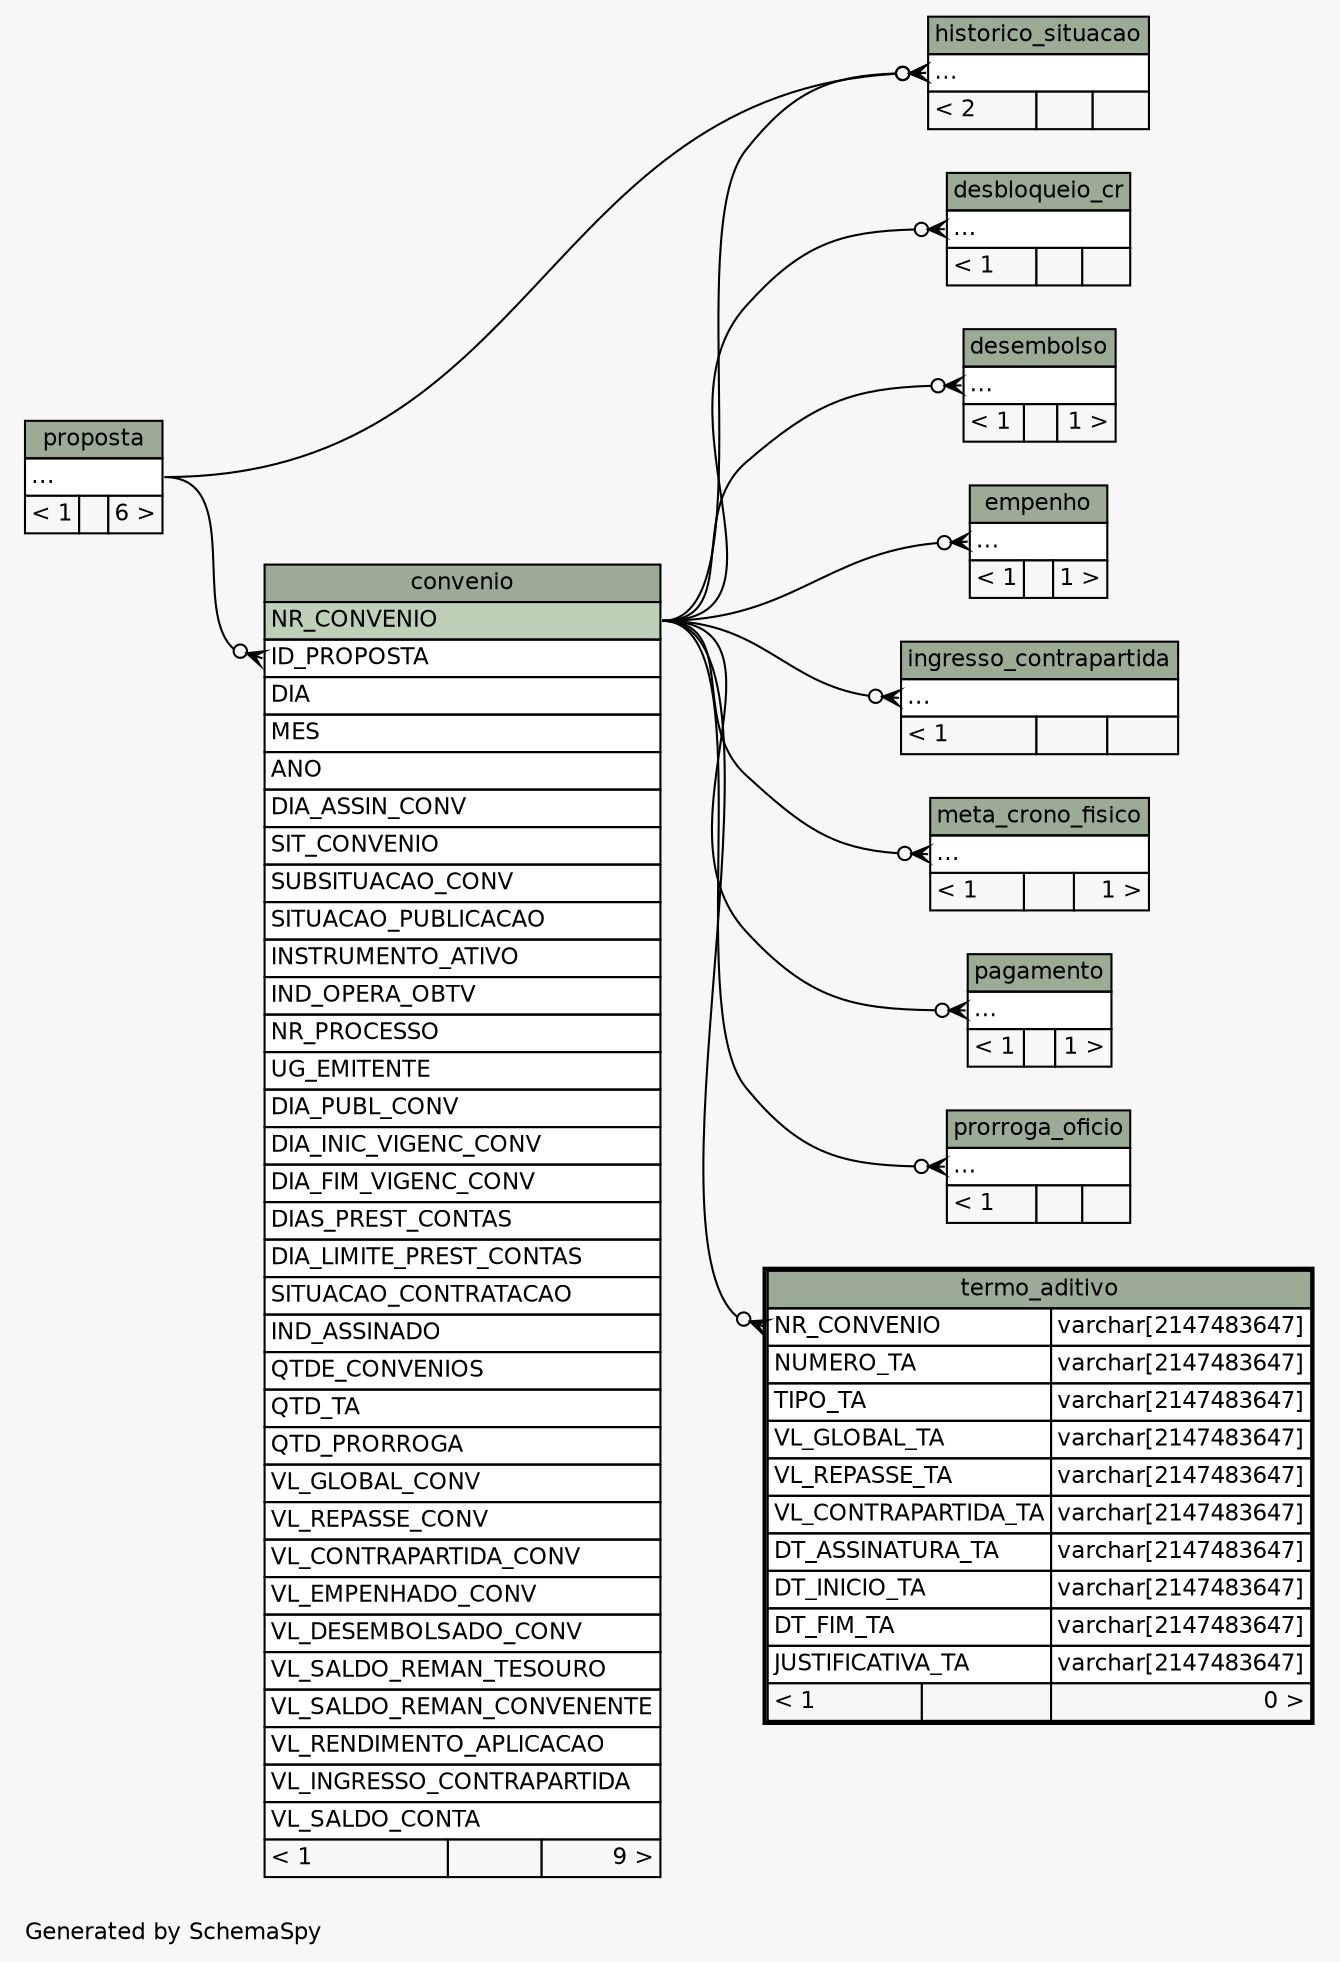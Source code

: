 // dot 2.38.0 on Windows 10 10.0
// SchemaSpy rev 590
digraph "twoDegreesRelationshipsDiagram" {
  graph [
    rankdir="RL"
    bgcolor="#f7f7f7"
    label="\nGenerated by SchemaSpy"
    labeljust="l"
    nodesep="0.18"
    ranksep="0.46"
    fontname="Helvetica"
    fontsize="11"
  ];
  node [
    fontname="Helvetica"
    fontsize="11"
    shape="plaintext"
  ];
  edge [
    arrowsize="0.8"
  ];
  "convenio":"ID_PROPOSTA":w -> "proposta":"elipses":e [arrowhead=none dir=back arrowtail=crowodot];
  "desbloqueio_cr":"elipses":w -> "convenio":"NR_CONVENIO":e [arrowhead=none dir=back arrowtail=crowodot];
  "desembolso":"elipses":w -> "convenio":"NR_CONVENIO":e [arrowhead=none dir=back arrowtail=crowodot];
  "empenho":"elipses":w -> "convenio":"NR_CONVENIO":e [arrowhead=none dir=back arrowtail=crowodot];
  "historico_situacao":"elipses":w -> "proposta":"elipses":e [arrowhead=none dir=back arrowtail=crowodot];
  "historico_situacao":"elipses":w -> "convenio":"NR_CONVENIO":e [arrowhead=none dir=back arrowtail=crowodot];
  "ingresso_contrapartida":"elipses":w -> "convenio":"NR_CONVENIO":e [arrowhead=none dir=back arrowtail=crowodot];
  "meta_crono_fisico":"elipses":w -> "convenio":"NR_CONVENIO":e [arrowhead=none dir=back arrowtail=crowodot];
  "pagamento":"elipses":w -> "convenio":"NR_CONVENIO":e [arrowhead=none dir=back arrowtail=crowodot];
  "prorroga_oficio":"elipses":w -> "convenio":"NR_CONVENIO":e [arrowhead=none dir=back arrowtail=crowodot];
  "termo_aditivo":"NR_CONVENIO":w -> "convenio":"NR_CONVENIO":e [arrowhead=none dir=back arrowtail=crowodot];
  "convenio" [
    label=<
    <TABLE BORDER="0" CELLBORDER="1" CELLSPACING="0" BGCOLOR="#ffffff">
      <TR><TD COLSPAN="3" BGCOLOR="#9bab96" ALIGN="CENTER">convenio</TD></TR>
      <TR><TD PORT="NR_CONVENIO" COLSPAN="3" BGCOLOR="#bed1b8" ALIGN="LEFT">NR_CONVENIO</TD></TR>
      <TR><TD PORT="ID_PROPOSTA" COLSPAN="3" ALIGN="LEFT">ID_PROPOSTA</TD></TR>
      <TR><TD PORT="DIA" COLSPAN="3" ALIGN="LEFT">DIA</TD></TR>
      <TR><TD PORT="MES" COLSPAN="3" ALIGN="LEFT">MES</TD></TR>
      <TR><TD PORT="ANO" COLSPAN="3" ALIGN="LEFT">ANO</TD></TR>
      <TR><TD PORT="DIA_ASSIN_CONV" COLSPAN="3" ALIGN="LEFT">DIA_ASSIN_CONV</TD></TR>
      <TR><TD PORT="SIT_CONVENIO" COLSPAN="3" ALIGN="LEFT">SIT_CONVENIO</TD></TR>
      <TR><TD PORT="SUBSITUACAO_CONV" COLSPAN="3" ALIGN="LEFT">SUBSITUACAO_CONV</TD></TR>
      <TR><TD PORT="SITUACAO_PUBLICACAO" COLSPAN="3" ALIGN="LEFT">SITUACAO_PUBLICACAO</TD></TR>
      <TR><TD PORT="INSTRUMENTO_ATIVO" COLSPAN="3" ALIGN="LEFT">INSTRUMENTO_ATIVO</TD></TR>
      <TR><TD PORT="IND_OPERA_OBTV" COLSPAN="3" ALIGN="LEFT">IND_OPERA_OBTV</TD></TR>
      <TR><TD PORT="NR_PROCESSO" COLSPAN="3" ALIGN="LEFT">NR_PROCESSO</TD></TR>
      <TR><TD PORT="UG_EMITENTE" COLSPAN="3" ALIGN="LEFT">UG_EMITENTE</TD></TR>
      <TR><TD PORT="DIA_PUBL_CONV" COLSPAN="3" ALIGN="LEFT">DIA_PUBL_CONV</TD></TR>
      <TR><TD PORT="DIA_INIC_VIGENC_CONV" COLSPAN="3" ALIGN="LEFT">DIA_INIC_VIGENC_CONV</TD></TR>
      <TR><TD PORT="DIA_FIM_VIGENC_CONV" COLSPAN="3" ALIGN="LEFT">DIA_FIM_VIGENC_CONV</TD></TR>
      <TR><TD PORT="DIAS_PREST_CONTAS" COLSPAN="3" ALIGN="LEFT">DIAS_PREST_CONTAS</TD></TR>
      <TR><TD PORT="DIA_LIMITE_PREST_CONTAS" COLSPAN="3" ALIGN="LEFT">DIA_LIMITE_PREST_CONTAS</TD></TR>
      <TR><TD PORT="SITUACAO_CONTRATACAO" COLSPAN="3" ALIGN="LEFT">SITUACAO_CONTRATACAO</TD></TR>
      <TR><TD PORT="IND_ASSINADO" COLSPAN="3" ALIGN="LEFT">IND_ASSINADO</TD></TR>
      <TR><TD PORT="QTDE_CONVENIOS" COLSPAN="3" ALIGN="LEFT">QTDE_CONVENIOS</TD></TR>
      <TR><TD PORT="QTD_TA" COLSPAN="3" ALIGN="LEFT">QTD_TA</TD></TR>
      <TR><TD PORT="QTD_PRORROGA" COLSPAN="3" ALIGN="LEFT">QTD_PRORROGA</TD></TR>
      <TR><TD PORT="VL_GLOBAL_CONV" COLSPAN="3" ALIGN="LEFT">VL_GLOBAL_CONV</TD></TR>
      <TR><TD PORT="VL_REPASSE_CONV" COLSPAN="3" ALIGN="LEFT">VL_REPASSE_CONV</TD></TR>
      <TR><TD PORT="VL_CONTRAPARTIDA_CONV" COLSPAN="3" ALIGN="LEFT">VL_CONTRAPARTIDA_CONV</TD></TR>
      <TR><TD PORT="VL_EMPENHADO_CONV" COLSPAN="3" ALIGN="LEFT">VL_EMPENHADO_CONV</TD></TR>
      <TR><TD PORT="VL_DESEMBOLSADO_CONV" COLSPAN="3" ALIGN="LEFT">VL_DESEMBOLSADO_CONV</TD></TR>
      <TR><TD PORT="VL_SALDO_REMAN_TESOURO" COLSPAN="3" ALIGN="LEFT">VL_SALDO_REMAN_TESOURO</TD></TR>
      <TR><TD PORT="VL_SALDO_REMAN_CONVENENTE" COLSPAN="3" ALIGN="LEFT">VL_SALDO_REMAN_CONVENENTE</TD></TR>
      <TR><TD PORT="VL_RENDIMENTO_APLICACAO" COLSPAN="3" ALIGN="LEFT">VL_RENDIMENTO_APLICACAO</TD></TR>
      <TR><TD PORT="VL_INGRESSO_CONTRAPARTIDA" COLSPAN="3" ALIGN="LEFT">VL_INGRESSO_CONTRAPARTIDA</TD></TR>
      <TR><TD PORT="VL_SALDO_CONTA" COLSPAN="3" ALIGN="LEFT">VL_SALDO_CONTA</TD></TR>
      <TR><TD ALIGN="LEFT" BGCOLOR="#f7f7f7">&lt; 1</TD><TD ALIGN="RIGHT" BGCOLOR="#f7f7f7">  </TD><TD ALIGN="RIGHT" BGCOLOR="#f7f7f7">9 &gt;</TD></TR>
    </TABLE>>
    URL="convenio.html"
    tooltip="convenio"
  ];
  "desbloqueio_cr" [
    label=<
    <TABLE BORDER="0" CELLBORDER="1" CELLSPACING="0" BGCOLOR="#ffffff">
      <TR><TD COLSPAN="3" BGCOLOR="#9bab96" ALIGN="CENTER">desbloqueio_cr</TD></TR>
      <TR><TD PORT="elipses" COLSPAN="3" ALIGN="LEFT">...</TD></TR>
      <TR><TD ALIGN="LEFT" BGCOLOR="#f7f7f7">&lt; 1</TD><TD ALIGN="RIGHT" BGCOLOR="#f7f7f7">  </TD><TD ALIGN="RIGHT" BGCOLOR="#f7f7f7">  </TD></TR>
    </TABLE>>
    URL="desbloqueio_cr.html"
    tooltip="desbloqueio_cr"
  ];
  "desembolso" [
    label=<
    <TABLE BORDER="0" CELLBORDER="1" CELLSPACING="0" BGCOLOR="#ffffff">
      <TR><TD COLSPAN="3" BGCOLOR="#9bab96" ALIGN="CENTER">desembolso</TD></TR>
      <TR><TD PORT="elipses" COLSPAN="3" ALIGN="LEFT">...</TD></TR>
      <TR><TD ALIGN="LEFT" BGCOLOR="#f7f7f7">&lt; 1</TD><TD ALIGN="RIGHT" BGCOLOR="#f7f7f7">  </TD><TD ALIGN="RIGHT" BGCOLOR="#f7f7f7">1 &gt;</TD></TR>
    </TABLE>>
    URL="desembolso.html"
    tooltip="desembolso"
  ];
  "empenho" [
    label=<
    <TABLE BORDER="0" CELLBORDER="1" CELLSPACING="0" BGCOLOR="#ffffff">
      <TR><TD COLSPAN="3" BGCOLOR="#9bab96" ALIGN="CENTER">empenho</TD></TR>
      <TR><TD PORT="elipses" COLSPAN="3" ALIGN="LEFT">...</TD></TR>
      <TR><TD ALIGN="LEFT" BGCOLOR="#f7f7f7">&lt; 1</TD><TD ALIGN="RIGHT" BGCOLOR="#f7f7f7">  </TD><TD ALIGN="RIGHT" BGCOLOR="#f7f7f7">1 &gt;</TD></TR>
    </TABLE>>
    URL="empenho.html"
    tooltip="empenho"
  ];
  "historico_situacao" [
    label=<
    <TABLE BORDER="0" CELLBORDER="1" CELLSPACING="0" BGCOLOR="#ffffff">
      <TR><TD COLSPAN="3" BGCOLOR="#9bab96" ALIGN="CENTER">historico_situacao</TD></TR>
      <TR><TD PORT="elipses" COLSPAN="3" ALIGN="LEFT">...</TD></TR>
      <TR><TD ALIGN="LEFT" BGCOLOR="#f7f7f7">&lt; 2</TD><TD ALIGN="RIGHT" BGCOLOR="#f7f7f7">  </TD><TD ALIGN="RIGHT" BGCOLOR="#f7f7f7">  </TD></TR>
    </TABLE>>
    URL="historico_situacao.html"
    tooltip="historico_situacao"
  ];
  "ingresso_contrapartida" [
    label=<
    <TABLE BORDER="0" CELLBORDER="1" CELLSPACING="0" BGCOLOR="#ffffff">
      <TR><TD COLSPAN="3" BGCOLOR="#9bab96" ALIGN="CENTER">ingresso_contrapartida</TD></TR>
      <TR><TD PORT="elipses" COLSPAN="3" ALIGN="LEFT">...</TD></TR>
      <TR><TD ALIGN="LEFT" BGCOLOR="#f7f7f7">&lt; 1</TD><TD ALIGN="RIGHT" BGCOLOR="#f7f7f7">  </TD><TD ALIGN="RIGHT" BGCOLOR="#f7f7f7">  </TD></TR>
    </TABLE>>
    URL="ingresso_contrapartida.html"
    tooltip="ingresso_contrapartida"
  ];
  "meta_crono_fisico" [
    label=<
    <TABLE BORDER="0" CELLBORDER="1" CELLSPACING="0" BGCOLOR="#ffffff">
      <TR><TD COLSPAN="3" BGCOLOR="#9bab96" ALIGN="CENTER">meta_crono_fisico</TD></TR>
      <TR><TD PORT="elipses" COLSPAN="3" ALIGN="LEFT">...</TD></TR>
      <TR><TD ALIGN="LEFT" BGCOLOR="#f7f7f7">&lt; 1</TD><TD ALIGN="RIGHT" BGCOLOR="#f7f7f7">  </TD><TD ALIGN="RIGHT" BGCOLOR="#f7f7f7">1 &gt;</TD></TR>
    </TABLE>>
    URL="meta_crono_fisico.html"
    tooltip="meta_crono_fisico"
  ];
  "pagamento" [
    label=<
    <TABLE BORDER="0" CELLBORDER="1" CELLSPACING="0" BGCOLOR="#ffffff">
      <TR><TD COLSPAN="3" BGCOLOR="#9bab96" ALIGN="CENTER">pagamento</TD></TR>
      <TR><TD PORT="elipses" COLSPAN="3" ALIGN="LEFT">...</TD></TR>
      <TR><TD ALIGN="LEFT" BGCOLOR="#f7f7f7">&lt; 1</TD><TD ALIGN="RIGHT" BGCOLOR="#f7f7f7">  </TD><TD ALIGN="RIGHT" BGCOLOR="#f7f7f7">1 &gt;</TD></TR>
    </TABLE>>
    URL="pagamento.html"
    tooltip="pagamento"
  ];
  "proposta" [
    label=<
    <TABLE BORDER="0" CELLBORDER="1" CELLSPACING="0" BGCOLOR="#ffffff">
      <TR><TD COLSPAN="3" BGCOLOR="#9bab96" ALIGN="CENTER">proposta</TD></TR>
      <TR><TD PORT="elipses" COLSPAN="3" ALIGN="LEFT">...</TD></TR>
      <TR><TD ALIGN="LEFT" BGCOLOR="#f7f7f7">&lt; 1</TD><TD ALIGN="RIGHT" BGCOLOR="#f7f7f7">  </TD><TD ALIGN="RIGHT" BGCOLOR="#f7f7f7">6 &gt;</TD></TR>
    </TABLE>>
    URL="proposta.html"
    tooltip="proposta"
  ];
  "prorroga_oficio" [
    label=<
    <TABLE BORDER="0" CELLBORDER="1" CELLSPACING="0" BGCOLOR="#ffffff">
      <TR><TD COLSPAN="3" BGCOLOR="#9bab96" ALIGN="CENTER">prorroga_oficio</TD></TR>
      <TR><TD PORT="elipses" COLSPAN="3" ALIGN="LEFT">...</TD></TR>
      <TR><TD ALIGN="LEFT" BGCOLOR="#f7f7f7">&lt; 1</TD><TD ALIGN="RIGHT" BGCOLOR="#f7f7f7">  </TD><TD ALIGN="RIGHT" BGCOLOR="#f7f7f7">  </TD></TR>
    </TABLE>>
    URL="prorroga_oficio.html"
    tooltip="prorroga_oficio"
  ];
  "termo_aditivo" [
    label=<
    <TABLE BORDER="2" CELLBORDER="1" CELLSPACING="0" BGCOLOR="#ffffff">
      <TR><TD COLSPAN="3" BGCOLOR="#9bab96" ALIGN="CENTER">termo_aditivo</TD></TR>
      <TR><TD PORT="NR_CONVENIO" COLSPAN="2" ALIGN="LEFT">NR_CONVENIO</TD><TD PORT="NR_CONVENIO.type" ALIGN="LEFT">varchar[2147483647]</TD></TR>
      <TR><TD PORT="NUMERO_TA" COLSPAN="2" ALIGN="LEFT">NUMERO_TA</TD><TD PORT="NUMERO_TA.type" ALIGN="LEFT">varchar[2147483647]</TD></TR>
      <TR><TD PORT="TIPO_TA" COLSPAN="2" ALIGN="LEFT">TIPO_TA</TD><TD PORT="TIPO_TA.type" ALIGN="LEFT">varchar[2147483647]</TD></TR>
      <TR><TD PORT="VL_GLOBAL_TA" COLSPAN="2" ALIGN="LEFT">VL_GLOBAL_TA</TD><TD PORT="VL_GLOBAL_TA.type" ALIGN="LEFT">varchar[2147483647]</TD></TR>
      <TR><TD PORT="VL_REPASSE_TA" COLSPAN="2" ALIGN="LEFT">VL_REPASSE_TA</TD><TD PORT="VL_REPASSE_TA.type" ALIGN="LEFT">varchar[2147483647]</TD></TR>
      <TR><TD PORT="VL_CONTRAPARTIDA_TA" COLSPAN="2" ALIGN="LEFT">VL_CONTRAPARTIDA_TA</TD><TD PORT="VL_CONTRAPARTIDA_TA.type" ALIGN="LEFT">varchar[2147483647]</TD></TR>
      <TR><TD PORT="DT_ASSINATURA_TA" COLSPAN="2" ALIGN="LEFT">DT_ASSINATURA_TA</TD><TD PORT="DT_ASSINATURA_TA.type" ALIGN="LEFT">varchar[2147483647]</TD></TR>
      <TR><TD PORT="DT_INICIO_TA" COLSPAN="2" ALIGN="LEFT">DT_INICIO_TA</TD><TD PORT="DT_INICIO_TA.type" ALIGN="LEFT">varchar[2147483647]</TD></TR>
      <TR><TD PORT="DT_FIM_TA" COLSPAN="2" ALIGN="LEFT">DT_FIM_TA</TD><TD PORT="DT_FIM_TA.type" ALIGN="LEFT">varchar[2147483647]</TD></TR>
      <TR><TD PORT="JUSTIFICATIVA_TA" COLSPAN="2" ALIGN="LEFT">JUSTIFICATIVA_TA</TD><TD PORT="JUSTIFICATIVA_TA.type" ALIGN="LEFT">varchar[2147483647]</TD></TR>
      <TR><TD ALIGN="LEFT" BGCOLOR="#f7f7f7">&lt; 1</TD><TD ALIGN="RIGHT" BGCOLOR="#f7f7f7">  </TD><TD ALIGN="RIGHT" BGCOLOR="#f7f7f7">0 &gt;</TD></TR>
    </TABLE>>
    URL="termo_aditivo.html"
    tooltip="termo_aditivo"
  ];
}

